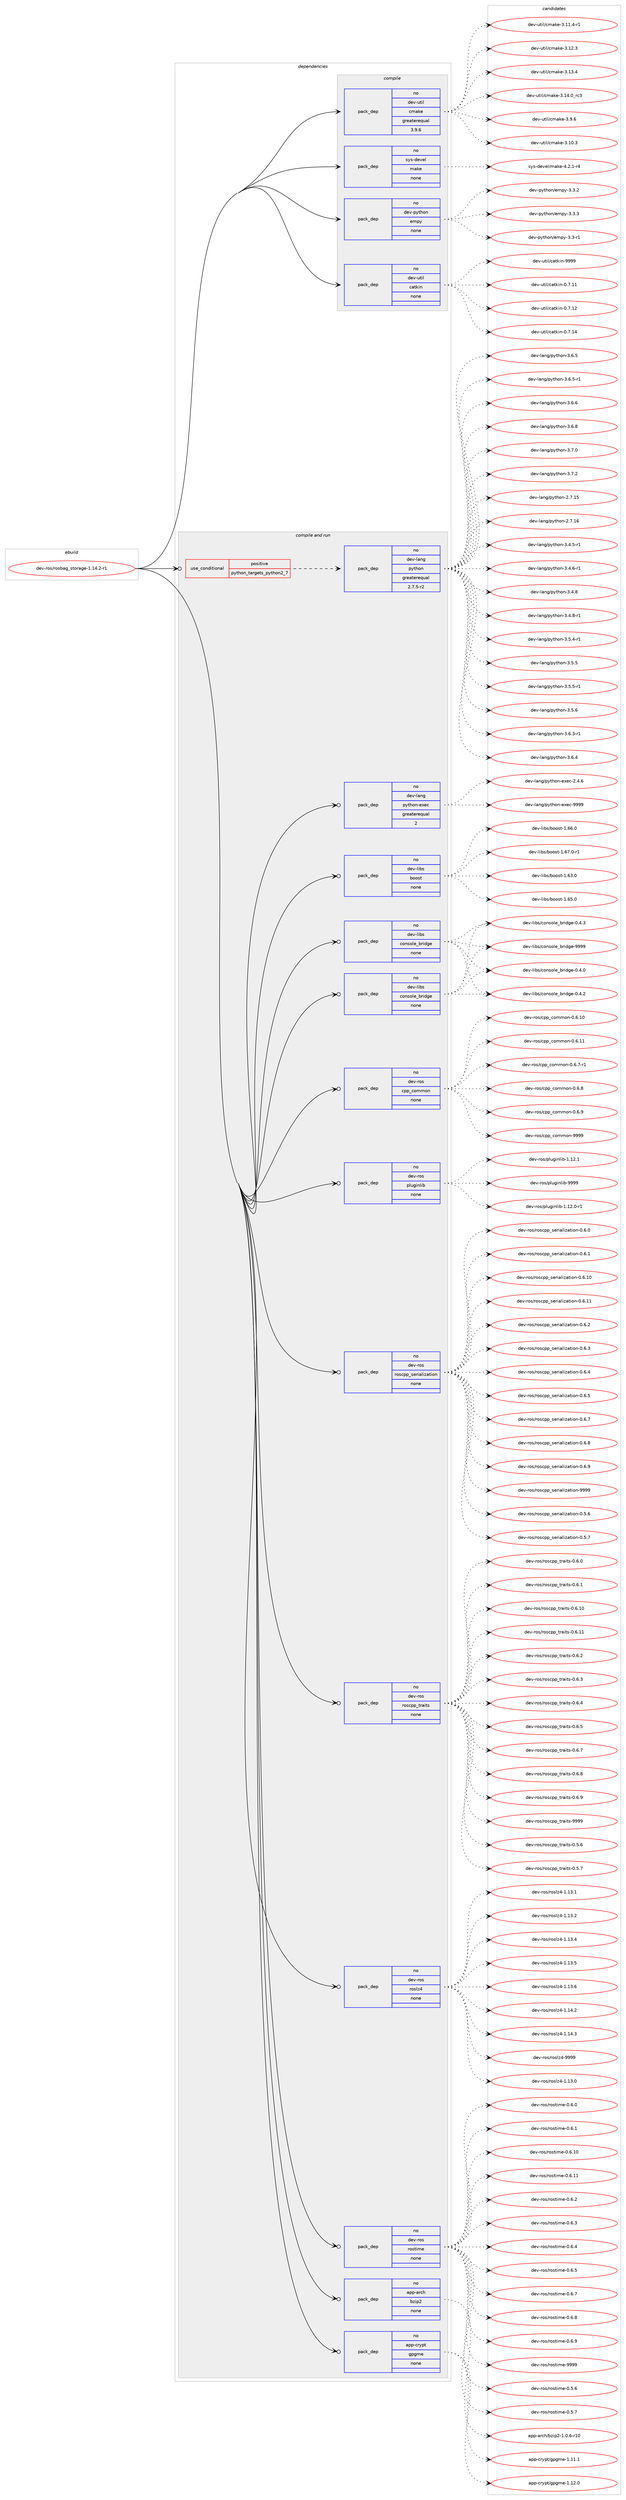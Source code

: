 digraph prolog {

# *************
# Graph options
# *************

newrank=true;
concentrate=true;
compound=true;
graph [rankdir=LR,fontname=Helvetica,fontsize=10,ranksep=1.5];#, ranksep=2.5, nodesep=0.2];
edge  [arrowhead=vee];
node  [fontname=Helvetica,fontsize=10];

# **********
# The ebuild
# **********

subgraph cluster_leftcol {
color=gray;
rank=same;
label=<<i>ebuild</i>>;
id [label="dev-ros/rosbag_storage-1.14.2-r1", color=red, width=4, href="../dev-ros/rosbag_storage-1.14.2-r1.svg"];
}

# ****************
# The dependencies
# ****************

subgraph cluster_midcol {
color=gray;
label=<<i>dependencies</i>>;
subgraph cluster_compile {
fillcolor="#eeeeee";
style=filled;
label=<<i>compile</i>>;
subgraph pack1050730 {
dependency1463780 [label=<<TABLE BORDER="0" CELLBORDER="1" CELLSPACING="0" CELLPADDING="4" WIDTH="220"><TR><TD ROWSPAN="6" CELLPADDING="30">pack_dep</TD></TR><TR><TD WIDTH="110">no</TD></TR><TR><TD>dev-python</TD></TR><TR><TD>empy</TD></TR><TR><TD>none</TD></TR><TR><TD></TD></TR></TABLE>>, shape=none, color=blue];
}
id:e -> dependency1463780:w [weight=20,style="solid",arrowhead="vee"];
subgraph pack1050731 {
dependency1463781 [label=<<TABLE BORDER="0" CELLBORDER="1" CELLSPACING="0" CELLPADDING="4" WIDTH="220"><TR><TD ROWSPAN="6" CELLPADDING="30">pack_dep</TD></TR><TR><TD WIDTH="110">no</TD></TR><TR><TD>dev-util</TD></TR><TR><TD>catkin</TD></TR><TR><TD>none</TD></TR><TR><TD></TD></TR></TABLE>>, shape=none, color=blue];
}
id:e -> dependency1463781:w [weight=20,style="solid",arrowhead="vee"];
subgraph pack1050732 {
dependency1463782 [label=<<TABLE BORDER="0" CELLBORDER="1" CELLSPACING="0" CELLPADDING="4" WIDTH="220"><TR><TD ROWSPAN="6" CELLPADDING="30">pack_dep</TD></TR><TR><TD WIDTH="110">no</TD></TR><TR><TD>dev-util</TD></TR><TR><TD>cmake</TD></TR><TR><TD>greaterequal</TD></TR><TR><TD>3.9.6</TD></TR></TABLE>>, shape=none, color=blue];
}
id:e -> dependency1463782:w [weight=20,style="solid",arrowhead="vee"];
subgraph pack1050733 {
dependency1463783 [label=<<TABLE BORDER="0" CELLBORDER="1" CELLSPACING="0" CELLPADDING="4" WIDTH="220"><TR><TD ROWSPAN="6" CELLPADDING="30">pack_dep</TD></TR><TR><TD WIDTH="110">no</TD></TR><TR><TD>sys-devel</TD></TR><TR><TD>make</TD></TR><TR><TD>none</TD></TR><TR><TD></TD></TR></TABLE>>, shape=none, color=blue];
}
id:e -> dependency1463783:w [weight=20,style="solid",arrowhead="vee"];
}
subgraph cluster_compileandrun {
fillcolor="#eeeeee";
style=filled;
label=<<i>compile and run</i>>;
subgraph cond389660 {
dependency1463784 [label=<<TABLE BORDER="0" CELLBORDER="1" CELLSPACING="0" CELLPADDING="4"><TR><TD ROWSPAN="3" CELLPADDING="10">use_conditional</TD></TR><TR><TD>positive</TD></TR><TR><TD>python_targets_python2_7</TD></TR></TABLE>>, shape=none, color=red];
subgraph pack1050734 {
dependency1463785 [label=<<TABLE BORDER="0" CELLBORDER="1" CELLSPACING="0" CELLPADDING="4" WIDTH="220"><TR><TD ROWSPAN="6" CELLPADDING="30">pack_dep</TD></TR><TR><TD WIDTH="110">no</TD></TR><TR><TD>dev-lang</TD></TR><TR><TD>python</TD></TR><TR><TD>greaterequal</TD></TR><TR><TD>2.7.5-r2</TD></TR></TABLE>>, shape=none, color=blue];
}
dependency1463784:e -> dependency1463785:w [weight=20,style="dashed",arrowhead="vee"];
}
id:e -> dependency1463784:w [weight=20,style="solid",arrowhead="odotvee"];
subgraph pack1050735 {
dependency1463786 [label=<<TABLE BORDER="0" CELLBORDER="1" CELLSPACING="0" CELLPADDING="4" WIDTH="220"><TR><TD ROWSPAN="6" CELLPADDING="30">pack_dep</TD></TR><TR><TD WIDTH="110">no</TD></TR><TR><TD>app-arch</TD></TR><TR><TD>bzip2</TD></TR><TR><TD>none</TD></TR><TR><TD></TD></TR></TABLE>>, shape=none, color=blue];
}
id:e -> dependency1463786:w [weight=20,style="solid",arrowhead="odotvee"];
subgraph pack1050736 {
dependency1463787 [label=<<TABLE BORDER="0" CELLBORDER="1" CELLSPACING="0" CELLPADDING="4" WIDTH="220"><TR><TD ROWSPAN="6" CELLPADDING="30">pack_dep</TD></TR><TR><TD WIDTH="110">no</TD></TR><TR><TD>app-crypt</TD></TR><TR><TD>gpgme</TD></TR><TR><TD>none</TD></TR><TR><TD></TD></TR></TABLE>>, shape=none, color=blue];
}
id:e -> dependency1463787:w [weight=20,style="solid",arrowhead="odotvee"];
subgraph pack1050737 {
dependency1463788 [label=<<TABLE BORDER="0" CELLBORDER="1" CELLSPACING="0" CELLPADDING="4" WIDTH="220"><TR><TD ROWSPAN="6" CELLPADDING="30">pack_dep</TD></TR><TR><TD WIDTH="110">no</TD></TR><TR><TD>dev-lang</TD></TR><TR><TD>python-exec</TD></TR><TR><TD>greaterequal</TD></TR><TR><TD>2</TD></TR></TABLE>>, shape=none, color=blue];
}
id:e -> dependency1463788:w [weight=20,style="solid",arrowhead="odotvee"];
subgraph pack1050738 {
dependency1463789 [label=<<TABLE BORDER="0" CELLBORDER="1" CELLSPACING="0" CELLPADDING="4" WIDTH="220"><TR><TD ROWSPAN="6" CELLPADDING="30">pack_dep</TD></TR><TR><TD WIDTH="110">no</TD></TR><TR><TD>dev-libs</TD></TR><TR><TD>boost</TD></TR><TR><TD>none</TD></TR><TR><TD></TD></TR></TABLE>>, shape=none, color=blue];
}
id:e -> dependency1463789:w [weight=20,style="solid",arrowhead="odotvee"];
subgraph pack1050739 {
dependency1463790 [label=<<TABLE BORDER="0" CELLBORDER="1" CELLSPACING="0" CELLPADDING="4" WIDTH="220"><TR><TD ROWSPAN="6" CELLPADDING="30">pack_dep</TD></TR><TR><TD WIDTH="110">no</TD></TR><TR><TD>dev-libs</TD></TR><TR><TD>console_bridge</TD></TR><TR><TD>none</TD></TR><TR><TD></TD></TR></TABLE>>, shape=none, color=blue];
}
id:e -> dependency1463790:w [weight=20,style="solid",arrowhead="odotvee"];
subgraph pack1050740 {
dependency1463791 [label=<<TABLE BORDER="0" CELLBORDER="1" CELLSPACING="0" CELLPADDING="4" WIDTH="220"><TR><TD ROWSPAN="6" CELLPADDING="30">pack_dep</TD></TR><TR><TD WIDTH="110">no</TD></TR><TR><TD>dev-libs</TD></TR><TR><TD>console_bridge</TD></TR><TR><TD>none</TD></TR><TR><TD></TD></TR></TABLE>>, shape=none, color=blue];
}
id:e -> dependency1463791:w [weight=20,style="solid",arrowhead="odotvee"];
subgraph pack1050741 {
dependency1463792 [label=<<TABLE BORDER="0" CELLBORDER="1" CELLSPACING="0" CELLPADDING="4" WIDTH="220"><TR><TD ROWSPAN="6" CELLPADDING="30">pack_dep</TD></TR><TR><TD WIDTH="110">no</TD></TR><TR><TD>dev-ros</TD></TR><TR><TD>cpp_common</TD></TR><TR><TD>none</TD></TR><TR><TD></TD></TR></TABLE>>, shape=none, color=blue];
}
id:e -> dependency1463792:w [weight=20,style="solid",arrowhead="odotvee"];
subgraph pack1050742 {
dependency1463793 [label=<<TABLE BORDER="0" CELLBORDER="1" CELLSPACING="0" CELLPADDING="4" WIDTH="220"><TR><TD ROWSPAN="6" CELLPADDING="30">pack_dep</TD></TR><TR><TD WIDTH="110">no</TD></TR><TR><TD>dev-ros</TD></TR><TR><TD>pluginlib</TD></TR><TR><TD>none</TD></TR><TR><TD></TD></TR></TABLE>>, shape=none, color=blue];
}
id:e -> dependency1463793:w [weight=20,style="solid",arrowhead="odotvee"];
subgraph pack1050743 {
dependency1463794 [label=<<TABLE BORDER="0" CELLBORDER="1" CELLSPACING="0" CELLPADDING="4" WIDTH="220"><TR><TD ROWSPAN="6" CELLPADDING="30">pack_dep</TD></TR><TR><TD WIDTH="110">no</TD></TR><TR><TD>dev-ros</TD></TR><TR><TD>roscpp_serialization</TD></TR><TR><TD>none</TD></TR><TR><TD></TD></TR></TABLE>>, shape=none, color=blue];
}
id:e -> dependency1463794:w [weight=20,style="solid",arrowhead="odotvee"];
subgraph pack1050744 {
dependency1463795 [label=<<TABLE BORDER="0" CELLBORDER="1" CELLSPACING="0" CELLPADDING="4" WIDTH="220"><TR><TD ROWSPAN="6" CELLPADDING="30">pack_dep</TD></TR><TR><TD WIDTH="110">no</TD></TR><TR><TD>dev-ros</TD></TR><TR><TD>roscpp_traits</TD></TR><TR><TD>none</TD></TR><TR><TD></TD></TR></TABLE>>, shape=none, color=blue];
}
id:e -> dependency1463795:w [weight=20,style="solid",arrowhead="odotvee"];
subgraph pack1050745 {
dependency1463796 [label=<<TABLE BORDER="0" CELLBORDER="1" CELLSPACING="0" CELLPADDING="4" WIDTH="220"><TR><TD ROWSPAN="6" CELLPADDING="30">pack_dep</TD></TR><TR><TD WIDTH="110">no</TD></TR><TR><TD>dev-ros</TD></TR><TR><TD>roslz4</TD></TR><TR><TD>none</TD></TR><TR><TD></TD></TR></TABLE>>, shape=none, color=blue];
}
id:e -> dependency1463796:w [weight=20,style="solid",arrowhead="odotvee"];
subgraph pack1050746 {
dependency1463797 [label=<<TABLE BORDER="0" CELLBORDER="1" CELLSPACING="0" CELLPADDING="4" WIDTH="220"><TR><TD ROWSPAN="6" CELLPADDING="30">pack_dep</TD></TR><TR><TD WIDTH="110">no</TD></TR><TR><TD>dev-ros</TD></TR><TR><TD>rostime</TD></TR><TR><TD>none</TD></TR><TR><TD></TD></TR></TABLE>>, shape=none, color=blue];
}
id:e -> dependency1463797:w [weight=20,style="solid",arrowhead="odotvee"];
}
subgraph cluster_run {
fillcolor="#eeeeee";
style=filled;
label=<<i>run</i>>;
}
}

# **************
# The candidates
# **************

subgraph cluster_choices {
rank=same;
color=gray;
label=<<i>candidates</i>>;

subgraph choice1050730 {
color=black;
nodesep=1;
choice1001011184511212111610411111047101109112121455146514511449 [label="dev-python/empy-3.3-r1", color=red, width=4,href="../dev-python/empy-3.3-r1.svg"];
choice1001011184511212111610411111047101109112121455146514650 [label="dev-python/empy-3.3.2", color=red, width=4,href="../dev-python/empy-3.3.2.svg"];
choice1001011184511212111610411111047101109112121455146514651 [label="dev-python/empy-3.3.3", color=red, width=4,href="../dev-python/empy-3.3.3.svg"];
dependency1463780:e -> choice1001011184511212111610411111047101109112121455146514511449:w [style=dotted,weight="100"];
dependency1463780:e -> choice1001011184511212111610411111047101109112121455146514650:w [style=dotted,weight="100"];
dependency1463780:e -> choice1001011184511212111610411111047101109112121455146514651:w [style=dotted,weight="100"];
}
subgraph choice1050731 {
color=black;
nodesep=1;
choice1001011184511711610510847999711610710511045484655464949 [label="dev-util/catkin-0.7.11", color=red, width=4,href="../dev-util/catkin-0.7.11.svg"];
choice1001011184511711610510847999711610710511045484655464950 [label="dev-util/catkin-0.7.12", color=red, width=4,href="../dev-util/catkin-0.7.12.svg"];
choice1001011184511711610510847999711610710511045484655464952 [label="dev-util/catkin-0.7.14", color=red, width=4,href="../dev-util/catkin-0.7.14.svg"];
choice100101118451171161051084799971161071051104557575757 [label="dev-util/catkin-9999", color=red, width=4,href="../dev-util/catkin-9999.svg"];
dependency1463781:e -> choice1001011184511711610510847999711610710511045484655464949:w [style=dotted,weight="100"];
dependency1463781:e -> choice1001011184511711610510847999711610710511045484655464950:w [style=dotted,weight="100"];
dependency1463781:e -> choice1001011184511711610510847999711610710511045484655464952:w [style=dotted,weight="100"];
dependency1463781:e -> choice100101118451171161051084799971161071051104557575757:w [style=dotted,weight="100"];
}
subgraph choice1050732 {
color=black;
nodesep=1;
choice1001011184511711610510847991099710710145514649484651 [label="dev-util/cmake-3.10.3", color=red, width=4,href="../dev-util/cmake-3.10.3.svg"];
choice10010111845117116105108479910997107101455146494946524511449 [label="dev-util/cmake-3.11.4-r1", color=red, width=4,href="../dev-util/cmake-3.11.4-r1.svg"];
choice1001011184511711610510847991099710710145514649504651 [label="dev-util/cmake-3.12.3", color=red, width=4,href="../dev-util/cmake-3.12.3.svg"];
choice1001011184511711610510847991099710710145514649514652 [label="dev-util/cmake-3.13.4", color=red, width=4,href="../dev-util/cmake-3.13.4.svg"];
choice1001011184511711610510847991099710710145514649524648951149951 [label="dev-util/cmake-3.14.0_rc3", color=red, width=4,href="../dev-util/cmake-3.14.0_rc3.svg"];
choice10010111845117116105108479910997107101455146574654 [label="dev-util/cmake-3.9.6", color=red, width=4,href="../dev-util/cmake-3.9.6.svg"];
dependency1463782:e -> choice1001011184511711610510847991099710710145514649484651:w [style=dotted,weight="100"];
dependency1463782:e -> choice10010111845117116105108479910997107101455146494946524511449:w [style=dotted,weight="100"];
dependency1463782:e -> choice1001011184511711610510847991099710710145514649504651:w [style=dotted,weight="100"];
dependency1463782:e -> choice1001011184511711610510847991099710710145514649514652:w [style=dotted,weight="100"];
dependency1463782:e -> choice1001011184511711610510847991099710710145514649524648951149951:w [style=dotted,weight="100"];
dependency1463782:e -> choice10010111845117116105108479910997107101455146574654:w [style=dotted,weight="100"];
}
subgraph choice1050733 {
color=black;
nodesep=1;
choice1151211154510010111810110847109971071014552465046494511452 [label="sys-devel/make-4.2.1-r4", color=red, width=4,href="../sys-devel/make-4.2.1-r4.svg"];
dependency1463783:e -> choice1151211154510010111810110847109971071014552465046494511452:w [style=dotted,weight="100"];
}
subgraph choice1050734 {
color=black;
nodesep=1;
choice10010111845108971101034711212111610411111045504655464953 [label="dev-lang/python-2.7.15", color=red, width=4,href="../dev-lang/python-2.7.15.svg"];
choice10010111845108971101034711212111610411111045504655464954 [label="dev-lang/python-2.7.16", color=red, width=4,href="../dev-lang/python-2.7.16.svg"];
choice1001011184510897110103471121211161041111104551465246534511449 [label="dev-lang/python-3.4.5-r1", color=red, width=4,href="../dev-lang/python-3.4.5-r1.svg"];
choice1001011184510897110103471121211161041111104551465246544511449 [label="dev-lang/python-3.4.6-r1", color=red, width=4,href="../dev-lang/python-3.4.6-r1.svg"];
choice100101118451089711010347112121116104111110455146524656 [label="dev-lang/python-3.4.8", color=red, width=4,href="../dev-lang/python-3.4.8.svg"];
choice1001011184510897110103471121211161041111104551465246564511449 [label="dev-lang/python-3.4.8-r1", color=red, width=4,href="../dev-lang/python-3.4.8-r1.svg"];
choice1001011184510897110103471121211161041111104551465346524511449 [label="dev-lang/python-3.5.4-r1", color=red, width=4,href="../dev-lang/python-3.5.4-r1.svg"];
choice100101118451089711010347112121116104111110455146534653 [label="dev-lang/python-3.5.5", color=red, width=4,href="../dev-lang/python-3.5.5.svg"];
choice1001011184510897110103471121211161041111104551465346534511449 [label="dev-lang/python-3.5.5-r1", color=red, width=4,href="../dev-lang/python-3.5.5-r1.svg"];
choice100101118451089711010347112121116104111110455146534654 [label="dev-lang/python-3.5.6", color=red, width=4,href="../dev-lang/python-3.5.6.svg"];
choice1001011184510897110103471121211161041111104551465446514511449 [label="dev-lang/python-3.6.3-r1", color=red, width=4,href="../dev-lang/python-3.6.3-r1.svg"];
choice100101118451089711010347112121116104111110455146544652 [label="dev-lang/python-3.6.4", color=red, width=4,href="../dev-lang/python-3.6.4.svg"];
choice100101118451089711010347112121116104111110455146544653 [label="dev-lang/python-3.6.5", color=red, width=4,href="../dev-lang/python-3.6.5.svg"];
choice1001011184510897110103471121211161041111104551465446534511449 [label="dev-lang/python-3.6.5-r1", color=red, width=4,href="../dev-lang/python-3.6.5-r1.svg"];
choice100101118451089711010347112121116104111110455146544654 [label="dev-lang/python-3.6.6", color=red, width=4,href="../dev-lang/python-3.6.6.svg"];
choice100101118451089711010347112121116104111110455146544656 [label="dev-lang/python-3.6.8", color=red, width=4,href="../dev-lang/python-3.6.8.svg"];
choice100101118451089711010347112121116104111110455146554648 [label="dev-lang/python-3.7.0", color=red, width=4,href="../dev-lang/python-3.7.0.svg"];
choice100101118451089711010347112121116104111110455146554650 [label="dev-lang/python-3.7.2", color=red, width=4,href="../dev-lang/python-3.7.2.svg"];
dependency1463785:e -> choice10010111845108971101034711212111610411111045504655464953:w [style=dotted,weight="100"];
dependency1463785:e -> choice10010111845108971101034711212111610411111045504655464954:w [style=dotted,weight="100"];
dependency1463785:e -> choice1001011184510897110103471121211161041111104551465246534511449:w [style=dotted,weight="100"];
dependency1463785:e -> choice1001011184510897110103471121211161041111104551465246544511449:w [style=dotted,weight="100"];
dependency1463785:e -> choice100101118451089711010347112121116104111110455146524656:w [style=dotted,weight="100"];
dependency1463785:e -> choice1001011184510897110103471121211161041111104551465246564511449:w [style=dotted,weight="100"];
dependency1463785:e -> choice1001011184510897110103471121211161041111104551465346524511449:w [style=dotted,weight="100"];
dependency1463785:e -> choice100101118451089711010347112121116104111110455146534653:w [style=dotted,weight="100"];
dependency1463785:e -> choice1001011184510897110103471121211161041111104551465346534511449:w [style=dotted,weight="100"];
dependency1463785:e -> choice100101118451089711010347112121116104111110455146534654:w [style=dotted,weight="100"];
dependency1463785:e -> choice1001011184510897110103471121211161041111104551465446514511449:w [style=dotted,weight="100"];
dependency1463785:e -> choice100101118451089711010347112121116104111110455146544652:w [style=dotted,weight="100"];
dependency1463785:e -> choice100101118451089711010347112121116104111110455146544653:w [style=dotted,weight="100"];
dependency1463785:e -> choice1001011184510897110103471121211161041111104551465446534511449:w [style=dotted,weight="100"];
dependency1463785:e -> choice100101118451089711010347112121116104111110455146544654:w [style=dotted,weight="100"];
dependency1463785:e -> choice100101118451089711010347112121116104111110455146544656:w [style=dotted,weight="100"];
dependency1463785:e -> choice100101118451089711010347112121116104111110455146554648:w [style=dotted,weight="100"];
dependency1463785:e -> choice100101118451089711010347112121116104111110455146554650:w [style=dotted,weight="100"];
}
subgraph choice1050735 {
color=black;
nodesep=1;
choice97112112459711499104479812210511250454946484654451144948 [label="app-arch/bzip2-1.0.6-r10", color=red, width=4,href="../app-arch/bzip2-1.0.6-r10.svg"];
dependency1463786:e -> choice97112112459711499104479812210511250454946484654451144948:w [style=dotted,weight="100"];
}
subgraph choice1050736 {
color=black;
nodesep=1;
choice9711211245991141211121164710311210310910145494649494649 [label="app-crypt/gpgme-1.11.1", color=red, width=4,href="../app-crypt/gpgme-1.11.1.svg"];
choice9711211245991141211121164710311210310910145494649504648 [label="app-crypt/gpgme-1.12.0", color=red, width=4,href="../app-crypt/gpgme-1.12.0.svg"];
dependency1463787:e -> choice9711211245991141211121164710311210310910145494649494649:w [style=dotted,weight="100"];
dependency1463787:e -> choice9711211245991141211121164710311210310910145494649504648:w [style=dotted,weight="100"];
}
subgraph choice1050737 {
color=black;
nodesep=1;
choice1001011184510897110103471121211161041111104510112010199455046524654 [label="dev-lang/python-exec-2.4.6", color=red, width=4,href="../dev-lang/python-exec-2.4.6.svg"];
choice10010111845108971101034711212111610411111045101120101994557575757 [label="dev-lang/python-exec-9999", color=red, width=4,href="../dev-lang/python-exec-9999.svg"];
dependency1463788:e -> choice1001011184510897110103471121211161041111104510112010199455046524654:w [style=dotted,weight="100"];
dependency1463788:e -> choice10010111845108971101034711212111610411111045101120101994557575757:w [style=dotted,weight="100"];
}
subgraph choice1050738 {
color=black;
nodesep=1;
choice1001011184510810598115479811111111511645494654514648 [label="dev-libs/boost-1.63.0", color=red, width=4,href="../dev-libs/boost-1.63.0.svg"];
choice1001011184510810598115479811111111511645494654534648 [label="dev-libs/boost-1.65.0", color=red, width=4,href="../dev-libs/boost-1.65.0.svg"];
choice1001011184510810598115479811111111511645494654544648 [label="dev-libs/boost-1.66.0", color=red, width=4,href="../dev-libs/boost-1.66.0.svg"];
choice10010111845108105981154798111111115116454946545546484511449 [label="dev-libs/boost-1.67.0-r1", color=red, width=4,href="../dev-libs/boost-1.67.0-r1.svg"];
dependency1463789:e -> choice1001011184510810598115479811111111511645494654514648:w [style=dotted,weight="100"];
dependency1463789:e -> choice1001011184510810598115479811111111511645494654534648:w [style=dotted,weight="100"];
dependency1463789:e -> choice1001011184510810598115479811111111511645494654544648:w [style=dotted,weight="100"];
dependency1463789:e -> choice10010111845108105981154798111111115116454946545546484511449:w [style=dotted,weight="100"];
}
subgraph choice1050739 {
color=black;
nodesep=1;
choice100101118451081059811547991111101151111081019598114105100103101454846524648 [label="dev-libs/console_bridge-0.4.0", color=red, width=4,href="../dev-libs/console_bridge-0.4.0.svg"];
choice100101118451081059811547991111101151111081019598114105100103101454846524650 [label="dev-libs/console_bridge-0.4.2", color=red, width=4,href="../dev-libs/console_bridge-0.4.2.svg"];
choice100101118451081059811547991111101151111081019598114105100103101454846524651 [label="dev-libs/console_bridge-0.4.3", color=red, width=4,href="../dev-libs/console_bridge-0.4.3.svg"];
choice1001011184510810598115479911111011511110810195981141051001031014557575757 [label="dev-libs/console_bridge-9999", color=red, width=4,href="../dev-libs/console_bridge-9999.svg"];
dependency1463790:e -> choice100101118451081059811547991111101151111081019598114105100103101454846524648:w [style=dotted,weight="100"];
dependency1463790:e -> choice100101118451081059811547991111101151111081019598114105100103101454846524650:w [style=dotted,weight="100"];
dependency1463790:e -> choice100101118451081059811547991111101151111081019598114105100103101454846524651:w [style=dotted,weight="100"];
dependency1463790:e -> choice1001011184510810598115479911111011511110810195981141051001031014557575757:w [style=dotted,weight="100"];
}
subgraph choice1050740 {
color=black;
nodesep=1;
choice100101118451081059811547991111101151111081019598114105100103101454846524648 [label="dev-libs/console_bridge-0.4.0", color=red, width=4,href="../dev-libs/console_bridge-0.4.0.svg"];
choice100101118451081059811547991111101151111081019598114105100103101454846524650 [label="dev-libs/console_bridge-0.4.2", color=red, width=4,href="../dev-libs/console_bridge-0.4.2.svg"];
choice100101118451081059811547991111101151111081019598114105100103101454846524651 [label="dev-libs/console_bridge-0.4.3", color=red, width=4,href="../dev-libs/console_bridge-0.4.3.svg"];
choice1001011184510810598115479911111011511110810195981141051001031014557575757 [label="dev-libs/console_bridge-9999", color=red, width=4,href="../dev-libs/console_bridge-9999.svg"];
dependency1463791:e -> choice100101118451081059811547991111101151111081019598114105100103101454846524648:w [style=dotted,weight="100"];
dependency1463791:e -> choice100101118451081059811547991111101151111081019598114105100103101454846524650:w [style=dotted,weight="100"];
dependency1463791:e -> choice100101118451081059811547991111101151111081019598114105100103101454846524651:w [style=dotted,weight="100"];
dependency1463791:e -> choice1001011184510810598115479911111011511110810195981141051001031014557575757:w [style=dotted,weight="100"];
}
subgraph choice1050741 {
color=black;
nodesep=1;
choice100101118451141111154799112112959911110910911111045484654464948 [label="dev-ros/cpp_common-0.6.10", color=red, width=4,href="../dev-ros/cpp_common-0.6.10.svg"];
choice100101118451141111154799112112959911110910911111045484654464949 [label="dev-ros/cpp_common-0.6.11", color=red, width=4,href="../dev-ros/cpp_common-0.6.11.svg"];
choice10010111845114111115479911211295991111091091111104548465446554511449 [label="dev-ros/cpp_common-0.6.7-r1", color=red, width=4,href="../dev-ros/cpp_common-0.6.7-r1.svg"];
choice1001011184511411111547991121129599111109109111110454846544656 [label="dev-ros/cpp_common-0.6.8", color=red, width=4,href="../dev-ros/cpp_common-0.6.8.svg"];
choice1001011184511411111547991121129599111109109111110454846544657 [label="dev-ros/cpp_common-0.6.9", color=red, width=4,href="../dev-ros/cpp_common-0.6.9.svg"];
choice10010111845114111115479911211295991111091091111104557575757 [label="dev-ros/cpp_common-9999", color=red, width=4,href="../dev-ros/cpp_common-9999.svg"];
dependency1463792:e -> choice100101118451141111154799112112959911110910911111045484654464948:w [style=dotted,weight="100"];
dependency1463792:e -> choice100101118451141111154799112112959911110910911111045484654464949:w [style=dotted,weight="100"];
dependency1463792:e -> choice10010111845114111115479911211295991111091091111104548465446554511449:w [style=dotted,weight="100"];
dependency1463792:e -> choice1001011184511411111547991121129599111109109111110454846544656:w [style=dotted,weight="100"];
dependency1463792:e -> choice1001011184511411111547991121129599111109109111110454846544657:w [style=dotted,weight="100"];
dependency1463792:e -> choice10010111845114111115479911211295991111091091111104557575757:w [style=dotted,weight="100"];
}
subgraph choice1050742 {
color=black;
nodesep=1;
choice100101118451141111154711210811710310511010810598454946495046484511449 [label="dev-ros/pluginlib-1.12.0-r1", color=red, width=4,href="../dev-ros/pluginlib-1.12.0-r1.svg"];
choice10010111845114111115471121081171031051101081059845494649504649 [label="dev-ros/pluginlib-1.12.1", color=red, width=4,href="../dev-ros/pluginlib-1.12.1.svg"];
choice1001011184511411111547112108117103105110108105984557575757 [label="dev-ros/pluginlib-9999", color=red, width=4,href="../dev-ros/pluginlib-9999.svg"];
dependency1463793:e -> choice100101118451141111154711210811710310511010810598454946495046484511449:w [style=dotted,weight="100"];
dependency1463793:e -> choice10010111845114111115471121081171031051101081059845494649504649:w [style=dotted,weight="100"];
dependency1463793:e -> choice1001011184511411111547112108117103105110108105984557575757:w [style=dotted,weight="100"];
}
subgraph choice1050743 {
color=black;
nodesep=1;
choice100101118451141111154711411111599112112951151011141059710810512297116105111110454846534654 [label="dev-ros/roscpp_serialization-0.5.6", color=red, width=4,href="../dev-ros/roscpp_serialization-0.5.6.svg"];
choice100101118451141111154711411111599112112951151011141059710810512297116105111110454846534655 [label="dev-ros/roscpp_serialization-0.5.7", color=red, width=4,href="../dev-ros/roscpp_serialization-0.5.7.svg"];
choice100101118451141111154711411111599112112951151011141059710810512297116105111110454846544648 [label="dev-ros/roscpp_serialization-0.6.0", color=red, width=4,href="../dev-ros/roscpp_serialization-0.6.0.svg"];
choice100101118451141111154711411111599112112951151011141059710810512297116105111110454846544649 [label="dev-ros/roscpp_serialization-0.6.1", color=red, width=4,href="../dev-ros/roscpp_serialization-0.6.1.svg"];
choice10010111845114111115471141111159911211295115101114105971081051229711610511111045484654464948 [label="dev-ros/roscpp_serialization-0.6.10", color=red, width=4,href="../dev-ros/roscpp_serialization-0.6.10.svg"];
choice10010111845114111115471141111159911211295115101114105971081051229711610511111045484654464949 [label="dev-ros/roscpp_serialization-0.6.11", color=red, width=4,href="../dev-ros/roscpp_serialization-0.6.11.svg"];
choice100101118451141111154711411111599112112951151011141059710810512297116105111110454846544650 [label="dev-ros/roscpp_serialization-0.6.2", color=red, width=4,href="../dev-ros/roscpp_serialization-0.6.2.svg"];
choice100101118451141111154711411111599112112951151011141059710810512297116105111110454846544651 [label="dev-ros/roscpp_serialization-0.6.3", color=red, width=4,href="../dev-ros/roscpp_serialization-0.6.3.svg"];
choice100101118451141111154711411111599112112951151011141059710810512297116105111110454846544652 [label="dev-ros/roscpp_serialization-0.6.4", color=red, width=4,href="../dev-ros/roscpp_serialization-0.6.4.svg"];
choice100101118451141111154711411111599112112951151011141059710810512297116105111110454846544653 [label="dev-ros/roscpp_serialization-0.6.5", color=red, width=4,href="../dev-ros/roscpp_serialization-0.6.5.svg"];
choice100101118451141111154711411111599112112951151011141059710810512297116105111110454846544655 [label="dev-ros/roscpp_serialization-0.6.7", color=red, width=4,href="../dev-ros/roscpp_serialization-0.6.7.svg"];
choice100101118451141111154711411111599112112951151011141059710810512297116105111110454846544656 [label="dev-ros/roscpp_serialization-0.6.8", color=red, width=4,href="../dev-ros/roscpp_serialization-0.6.8.svg"];
choice100101118451141111154711411111599112112951151011141059710810512297116105111110454846544657 [label="dev-ros/roscpp_serialization-0.6.9", color=red, width=4,href="../dev-ros/roscpp_serialization-0.6.9.svg"];
choice1001011184511411111547114111115991121129511510111410597108105122971161051111104557575757 [label="dev-ros/roscpp_serialization-9999", color=red, width=4,href="../dev-ros/roscpp_serialization-9999.svg"];
dependency1463794:e -> choice100101118451141111154711411111599112112951151011141059710810512297116105111110454846534654:w [style=dotted,weight="100"];
dependency1463794:e -> choice100101118451141111154711411111599112112951151011141059710810512297116105111110454846534655:w [style=dotted,weight="100"];
dependency1463794:e -> choice100101118451141111154711411111599112112951151011141059710810512297116105111110454846544648:w [style=dotted,weight="100"];
dependency1463794:e -> choice100101118451141111154711411111599112112951151011141059710810512297116105111110454846544649:w [style=dotted,weight="100"];
dependency1463794:e -> choice10010111845114111115471141111159911211295115101114105971081051229711610511111045484654464948:w [style=dotted,weight="100"];
dependency1463794:e -> choice10010111845114111115471141111159911211295115101114105971081051229711610511111045484654464949:w [style=dotted,weight="100"];
dependency1463794:e -> choice100101118451141111154711411111599112112951151011141059710810512297116105111110454846544650:w [style=dotted,weight="100"];
dependency1463794:e -> choice100101118451141111154711411111599112112951151011141059710810512297116105111110454846544651:w [style=dotted,weight="100"];
dependency1463794:e -> choice100101118451141111154711411111599112112951151011141059710810512297116105111110454846544652:w [style=dotted,weight="100"];
dependency1463794:e -> choice100101118451141111154711411111599112112951151011141059710810512297116105111110454846544653:w [style=dotted,weight="100"];
dependency1463794:e -> choice100101118451141111154711411111599112112951151011141059710810512297116105111110454846544655:w [style=dotted,weight="100"];
dependency1463794:e -> choice100101118451141111154711411111599112112951151011141059710810512297116105111110454846544656:w [style=dotted,weight="100"];
dependency1463794:e -> choice100101118451141111154711411111599112112951151011141059710810512297116105111110454846544657:w [style=dotted,weight="100"];
dependency1463794:e -> choice1001011184511411111547114111115991121129511510111410597108105122971161051111104557575757:w [style=dotted,weight="100"];
}
subgraph choice1050744 {
color=black;
nodesep=1;
choice1001011184511411111547114111115991121129511611497105116115454846534654 [label="dev-ros/roscpp_traits-0.5.6", color=red, width=4,href="../dev-ros/roscpp_traits-0.5.6.svg"];
choice1001011184511411111547114111115991121129511611497105116115454846534655 [label="dev-ros/roscpp_traits-0.5.7", color=red, width=4,href="../dev-ros/roscpp_traits-0.5.7.svg"];
choice1001011184511411111547114111115991121129511611497105116115454846544648 [label="dev-ros/roscpp_traits-0.6.0", color=red, width=4,href="../dev-ros/roscpp_traits-0.6.0.svg"];
choice1001011184511411111547114111115991121129511611497105116115454846544649 [label="dev-ros/roscpp_traits-0.6.1", color=red, width=4,href="../dev-ros/roscpp_traits-0.6.1.svg"];
choice100101118451141111154711411111599112112951161149710511611545484654464948 [label="dev-ros/roscpp_traits-0.6.10", color=red, width=4,href="../dev-ros/roscpp_traits-0.6.10.svg"];
choice100101118451141111154711411111599112112951161149710511611545484654464949 [label="dev-ros/roscpp_traits-0.6.11", color=red, width=4,href="../dev-ros/roscpp_traits-0.6.11.svg"];
choice1001011184511411111547114111115991121129511611497105116115454846544650 [label="dev-ros/roscpp_traits-0.6.2", color=red, width=4,href="../dev-ros/roscpp_traits-0.6.2.svg"];
choice1001011184511411111547114111115991121129511611497105116115454846544651 [label="dev-ros/roscpp_traits-0.6.3", color=red, width=4,href="../dev-ros/roscpp_traits-0.6.3.svg"];
choice1001011184511411111547114111115991121129511611497105116115454846544652 [label="dev-ros/roscpp_traits-0.6.4", color=red, width=4,href="../dev-ros/roscpp_traits-0.6.4.svg"];
choice1001011184511411111547114111115991121129511611497105116115454846544653 [label="dev-ros/roscpp_traits-0.6.5", color=red, width=4,href="../dev-ros/roscpp_traits-0.6.5.svg"];
choice1001011184511411111547114111115991121129511611497105116115454846544655 [label="dev-ros/roscpp_traits-0.6.7", color=red, width=4,href="../dev-ros/roscpp_traits-0.6.7.svg"];
choice1001011184511411111547114111115991121129511611497105116115454846544656 [label="dev-ros/roscpp_traits-0.6.8", color=red, width=4,href="../dev-ros/roscpp_traits-0.6.8.svg"];
choice1001011184511411111547114111115991121129511611497105116115454846544657 [label="dev-ros/roscpp_traits-0.6.9", color=red, width=4,href="../dev-ros/roscpp_traits-0.6.9.svg"];
choice10010111845114111115471141111159911211295116114971051161154557575757 [label="dev-ros/roscpp_traits-9999", color=red, width=4,href="../dev-ros/roscpp_traits-9999.svg"];
dependency1463795:e -> choice1001011184511411111547114111115991121129511611497105116115454846534654:w [style=dotted,weight="100"];
dependency1463795:e -> choice1001011184511411111547114111115991121129511611497105116115454846534655:w [style=dotted,weight="100"];
dependency1463795:e -> choice1001011184511411111547114111115991121129511611497105116115454846544648:w [style=dotted,weight="100"];
dependency1463795:e -> choice1001011184511411111547114111115991121129511611497105116115454846544649:w [style=dotted,weight="100"];
dependency1463795:e -> choice100101118451141111154711411111599112112951161149710511611545484654464948:w [style=dotted,weight="100"];
dependency1463795:e -> choice100101118451141111154711411111599112112951161149710511611545484654464949:w [style=dotted,weight="100"];
dependency1463795:e -> choice1001011184511411111547114111115991121129511611497105116115454846544650:w [style=dotted,weight="100"];
dependency1463795:e -> choice1001011184511411111547114111115991121129511611497105116115454846544651:w [style=dotted,weight="100"];
dependency1463795:e -> choice1001011184511411111547114111115991121129511611497105116115454846544652:w [style=dotted,weight="100"];
dependency1463795:e -> choice1001011184511411111547114111115991121129511611497105116115454846544653:w [style=dotted,weight="100"];
dependency1463795:e -> choice1001011184511411111547114111115991121129511611497105116115454846544655:w [style=dotted,weight="100"];
dependency1463795:e -> choice1001011184511411111547114111115991121129511611497105116115454846544656:w [style=dotted,weight="100"];
dependency1463795:e -> choice1001011184511411111547114111115991121129511611497105116115454846544657:w [style=dotted,weight="100"];
dependency1463795:e -> choice10010111845114111115471141111159911211295116114971051161154557575757:w [style=dotted,weight="100"];
}
subgraph choice1050745 {
color=black;
nodesep=1;
choice10010111845114111115471141111151081225245494649514648 [label="dev-ros/roslz4-1.13.0", color=red, width=4,href="../dev-ros/roslz4-1.13.0.svg"];
choice10010111845114111115471141111151081225245494649514649 [label="dev-ros/roslz4-1.13.1", color=red, width=4,href="../dev-ros/roslz4-1.13.1.svg"];
choice10010111845114111115471141111151081225245494649514650 [label="dev-ros/roslz4-1.13.2", color=red, width=4,href="../dev-ros/roslz4-1.13.2.svg"];
choice10010111845114111115471141111151081225245494649514652 [label="dev-ros/roslz4-1.13.4", color=red, width=4,href="../dev-ros/roslz4-1.13.4.svg"];
choice10010111845114111115471141111151081225245494649514653 [label="dev-ros/roslz4-1.13.5", color=red, width=4,href="../dev-ros/roslz4-1.13.5.svg"];
choice10010111845114111115471141111151081225245494649514654 [label="dev-ros/roslz4-1.13.6", color=red, width=4,href="../dev-ros/roslz4-1.13.6.svg"];
choice10010111845114111115471141111151081225245494649524650 [label="dev-ros/roslz4-1.14.2", color=red, width=4,href="../dev-ros/roslz4-1.14.2.svg"];
choice10010111845114111115471141111151081225245494649524651 [label="dev-ros/roslz4-1.14.3", color=red, width=4,href="../dev-ros/roslz4-1.14.3.svg"];
choice1001011184511411111547114111115108122524557575757 [label="dev-ros/roslz4-9999", color=red, width=4,href="../dev-ros/roslz4-9999.svg"];
dependency1463796:e -> choice10010111845114111115471141111151081225245494649514648:w [style=dotted,weight="100"];
dependency1463796:e -> choice10010111845114111115471141111151081225245494649514649:w [style=dotted,weight="100"];
dependency1463796:e -> choice10010111845114111115471141111151081225245494649514650:w [style=dotted,weight="100"];
dependency1463796:e -> choice10010111845114111115471141111151081225245494649514652:w [style=dotted,weight="100"];
dependency1463796:e -> choice10010111845114111115471141111151081225245494649514653:w [style=dotted,weight="100"];
dependency1463796:e -> choice10010111845114111115471141111151081225245494649514654:w [style=dotted,weight="100"];
dependency1463796:e -> choice10010111845114111115471141111151081225245494649524650:w [style=dotted,weight="100"];
dependency1463796:e -> choice10010111845114111115471141111151081225245494649524651:w [style=dotted,weight="100"];
dependency1463796:e -> choice1001011184511411111547114111115108122524557575757:w [style=dotted,weight="100"];
}
subgraph choice1050746 {
color=black;
nodesep=1;
choice1001011184511411111547114111115116105109101454846534654 [label="dev-ros/rostime-0.5.6", color=red, width=4,href="../dev-ros/rostime-0.5.6.svg"];
choice1001011184511411111547114111115116105109101454846534655 [label="dev-ros/rostime-0.5.7", color=red, width=4,href="../dev-ros/rostime-0.5.7.svg"];
choice1001011184511411111547114111115116105109101454846544648 [label="dev-ros/rostime-0.6.0", color=red, width=4,href="../dev-ros/rostime-0.6.0.svg"];
choice1001011184511411111547114111115116105109101454846544649 [label="dev-ros/rostime-0.6.1", color=red, width=4,href="../dev-ros/rostime-0.6.1.svg"];
choice100101118451141111154711411111511610510910145484654464948 [label="dev-ros/rostime-0.6.10", color=red, width=4,href="../dev-ros/rostime-0.6.10.svg"];
choice100101118451141111154711411111511610510910145484654464949 [label="dev-ros/rostime-0.6.11", color=red, width=4,href="../dev-ros/rostime-0.6.11.svg"];
choice1001011184511411111547114111115116105109101454846544650 [label="dev-ros/rostime-0.6.2", color=red, width=4,href="../dev-ros/rostime-0.6.2.svg"];
choice1001011184511411111547114111115116105109101454846544651 [label="dev-ros/rostime-0.6.3", color=red, width=4,href="../dev-ros/rostime-0.6.3.svg"];
choice1001011184511411111547114111115116105109101454846544652 [label="dev-ros/rostime-0.6.4", color=red, width=4,href="../dev-ros/rostime-0.6.4.svg"];
choice1001011184511411111547114111115116105109101454846544653 [label="dev-ros/rostime-0.6.5", color=red, width=4,href="../dev-ros/rostime-0.6.5.svg"];
choice1001011184511411111547114111115116105109101454846544655 [label="dev-ros/rostime-0.6.7", color=red, width=4,href="../dev-ros/rostime-0.6.7.svg"];
choice1001011184511411111547114111115116105109101454846544656 [label="dev-ros/rostime-0.6.8", color=red, width=4,href="../dev-ros/rostime-0.6.8.svg"];
choice1001011184511411111547114111115116105109101454846544657 [label="dev-ros/rostime-0.6.9", color=red, width=4,href="../dev-ros/rostime-0.6.9.svg"];
choice10010111845114111115471141111151161051091014557575757 [label="dev-ros/rostime-9999", color=red, width=4,href="../dev-ros/rostime-9999.svg"];
dependency1463797:e -> choice1001011184511411111547114111115116105109101454846534654:w [style=dotted,weight="100"];
dependency1463797:e -> choice1001011184511411111547114111115116105109101454846534655:w [style=dotted,weight="100"];
dependency1463797:e -> choice1001011184511411111547114111115116105109101454846544648:w [style=dotted,weight="100"];
dependency1463797:e -> choice1001011184511411111547114111115116105109101454846544649:w [style=dotted,weight="100"];
dependency1463797:e -> choice100101118451141111154711411111511610510910145484654464948:w [style=dotted,weight="100"];
dependency1463797:e -> choice100101118451141111154711411111511610510910145484654464949:w [style=dotted,weight="100"];
dependency1463797:e -> choice1001011184511411111547114111115116105109101454846544650:w [style=dotted,weight="100"];
dependency1463797:e -> choice1001011184511411111547114111115116105109101454846544651:w [style=dotted,weight="100"];
dependency1463797:e -> choice1001011184511411111547114111115116105109101454846544652:w [style=dotted,weight="100"];
dependency1463797:e -> choice1001011184511411111547114111115116105109101454846544653:w [style=dotted,weight="100"];
dependency1463797:e -> choice1001011184511411111547114111115116105109101454846544655:w [style=dotted,weight="100"];
dependency1463797:e -> choice1001011184511411111547114111115116105109101454846544656:w [style=dotted,weight="100"];
dependency1463797:e -> choice1001011184511411111547114111115116105109101454846544657:w [style=dotted,weight="100"];
dependency1463797:e -> choice10010111845114111115471141111151161051091014557575757:w [style=dotted,weight="100"];
}
}

}
